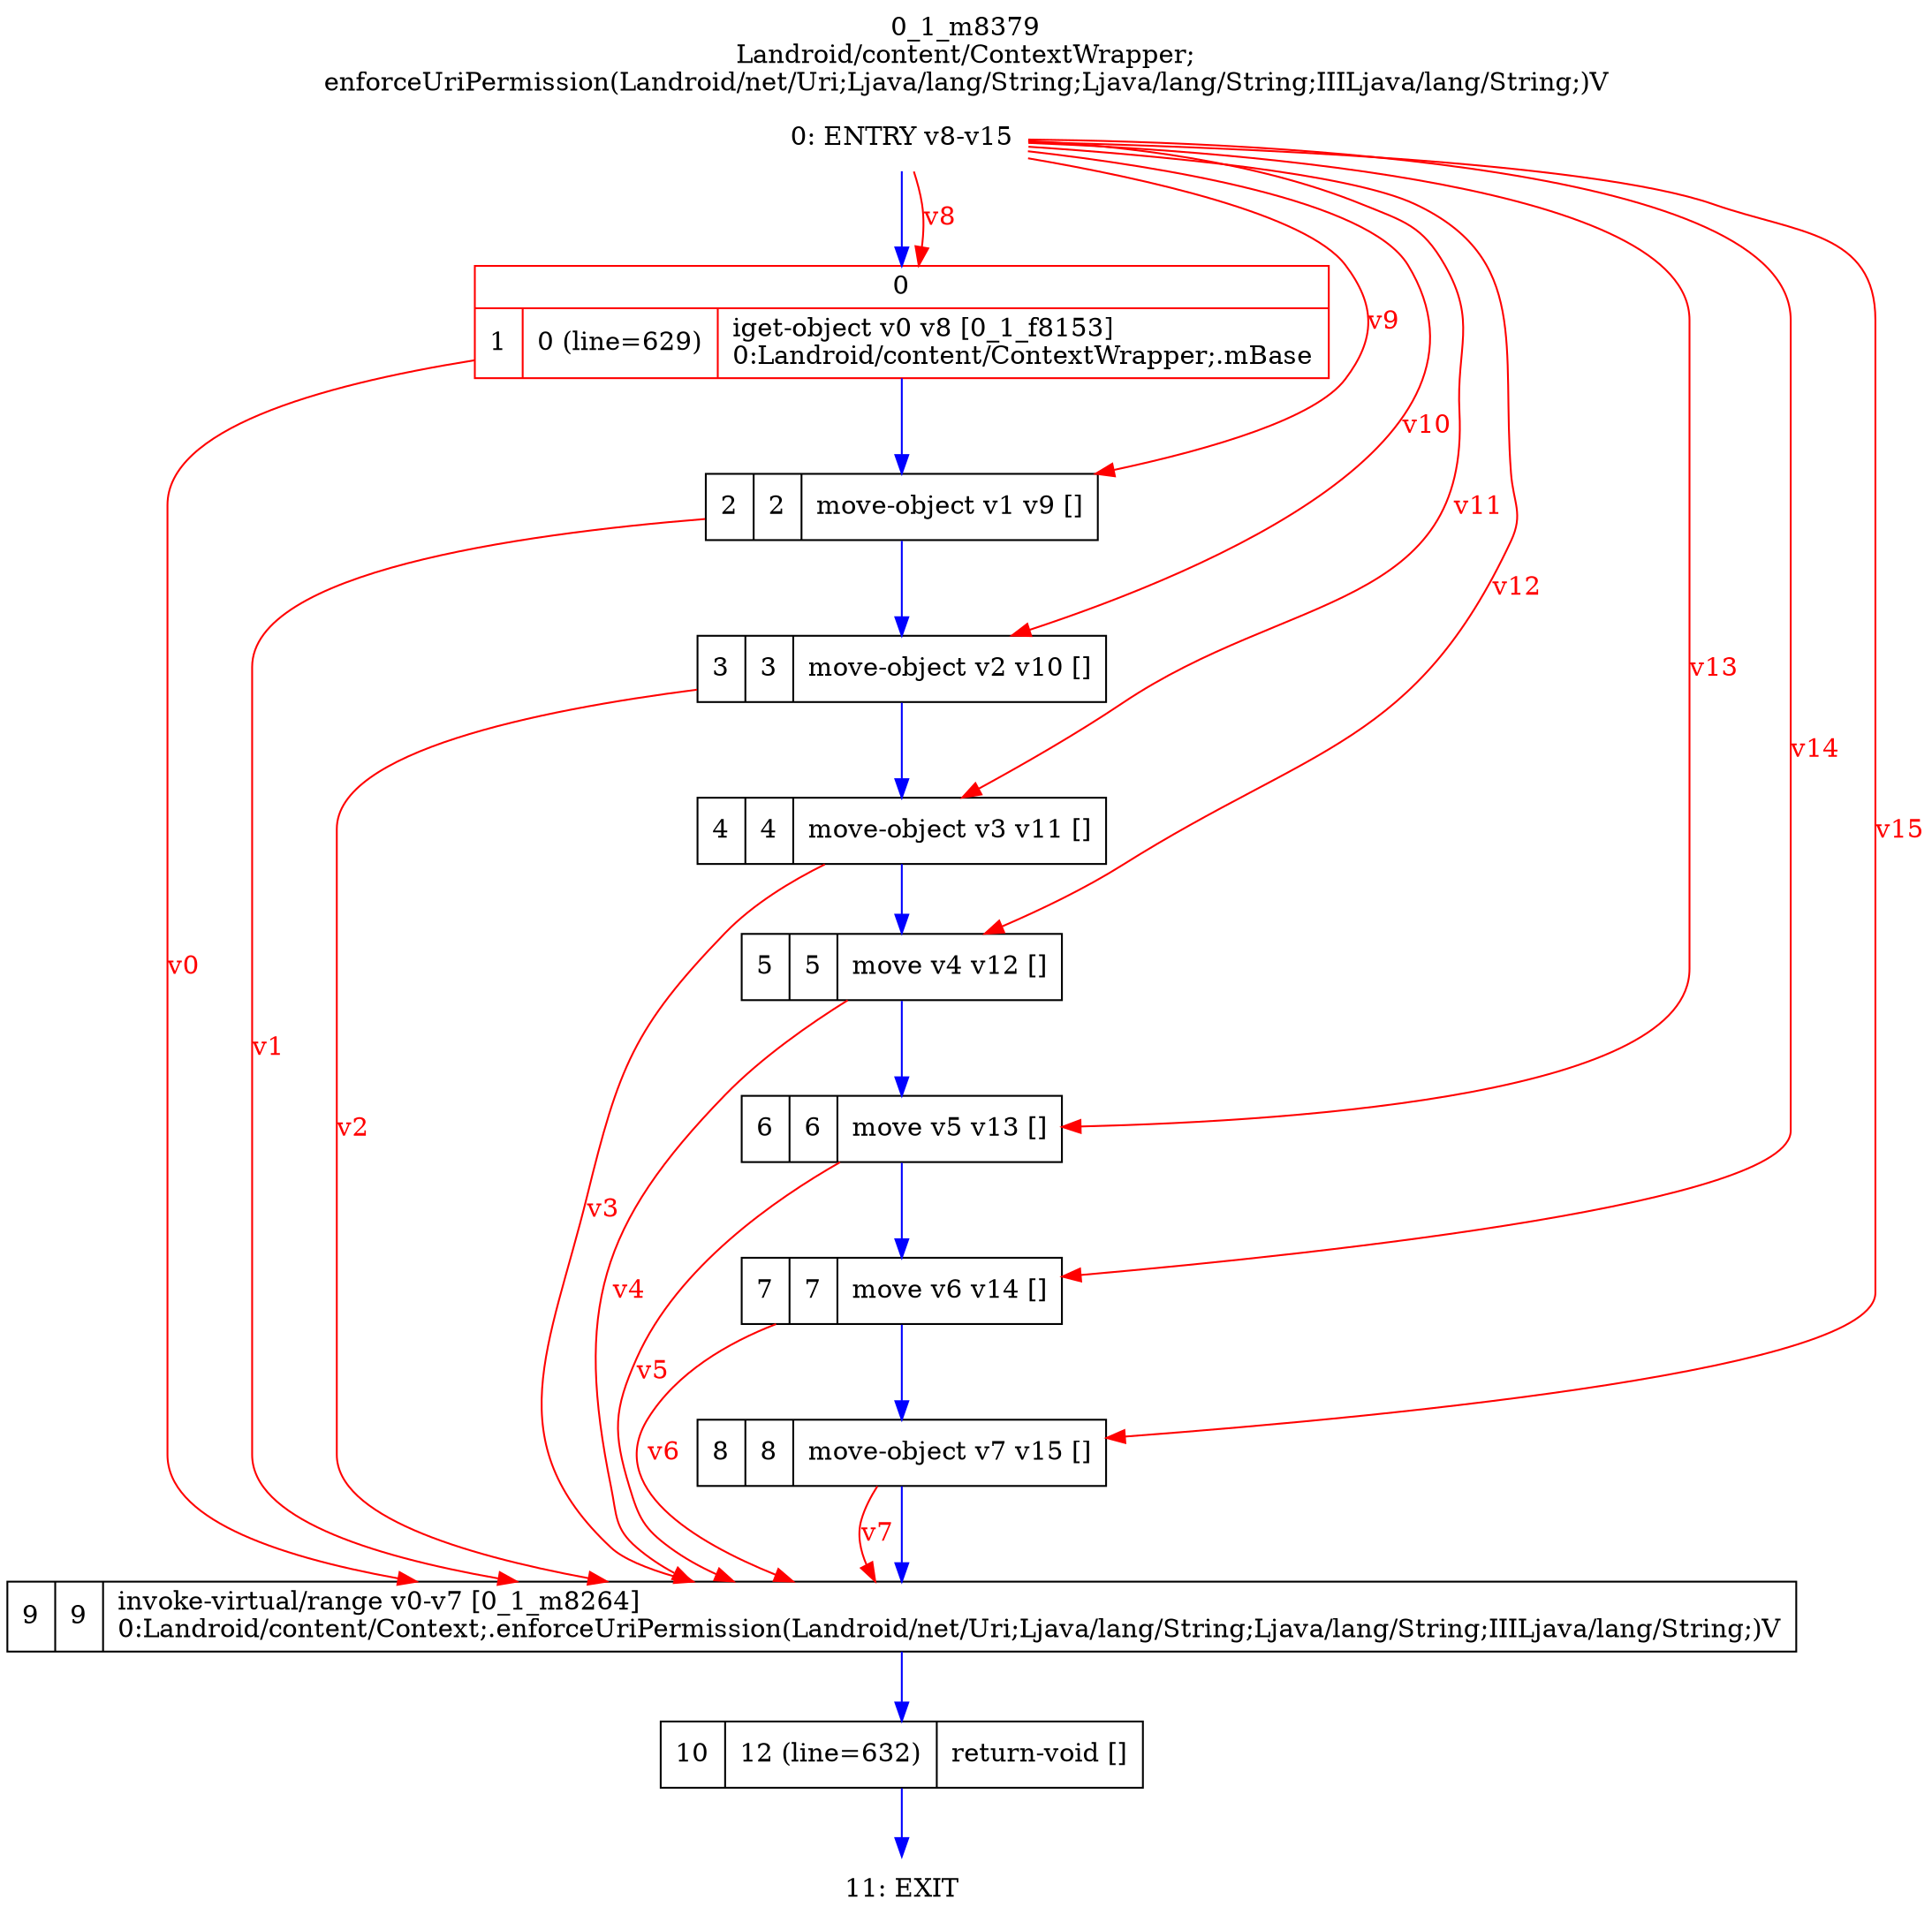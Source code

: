digraph G {
rankdir=UD;
labelloc=t;
label="0_1_m8379\nLandroid/content/ContextWrapper;
enforceUriPermission(Landroid/net/Uri;Ljava/lang/String;Ljava/lang/String;IIILjava/lang/String;)V";
0[label="0: ENTRY v8-v15",shape=plaintext];
1[label="{0|{1|0 (line=629)|iget-object v0 v8 [0_1_f8153]\l0:Landroid/content/ContextWrapper;.mBase\l}}",shape=record, color=red];
2[label="2|2|move-object v1 v9 []\l",shape=record];
3[label="3|3|move-object v2 v10 []\l",shape=record];
4[label="4|4|move-object v3 v11 []\l",shape=record];
5[label="5|5|move v4 v12 []\l",shape=record];
6[label="6|6|move v5 v13 []\l",shape=record];
7[label="7|7|move v6 v14 []\l",shape=record];
8[label="8|8|move-object v7 v15 []\l",shape=record];
9[label="9|9|invoke-virtual/range v0-v7 [0_1_m8264]\l0:Landroid/content/Context;.enforceUriPermission(Landroid/net/Uri;Ljava/lang/String;Ljava/lang/String;IIILjava/lang/String;)V\l",shape=record,URL="0_1_m8264.dot"];
10[label="10|12 (line=632)|return-void []\l",shape=record];
11[label="11: EXIT",shape=plaintext];
0->1 [color=blue, fontcolor=blue,weight=100, taillabel=""];
1->2 [color=blue, fontcolor=blue,weight=100, taillabel=""];
2->3 [color=blue, fontcolor=blue,weight=100, taillabel=""];
3->4 [color=blue, fontcolor=blue,weight=100, taillabel=""];
4->5 [color=blue, fontcolor=blue,weight=100, taillabel=""];
5->6 [color=blue, fontcolor=blue,weight=100, taillabel=""];
6->7 [color=blue, fontcolor=blue,weight=100, taillabel=""];
7->8 [color=blue, fontcolor=blue,weight=100, taillabel=""];
8->9 [color=blue, fontcolor=blue,weight=100, taillabel=""];
9->10 [color=blue, fontcolor=blue,weight=100, taillabel=""];
10->11 [color=blue, fontcolor=blue,weight=100, taillabel=""];
0->1 [color=red, fontcolor=red, label="v8"];
0->2 [color=red, fontcolor=red, label="v9"];
0->3 [color=red, fontcolor=red, label="v10"];
0->4 [color=red, fontcolor=red, label="v11"];
0->5 [color=red, fontcolor=red, label="v12"];
0->6 [color=red, fontcolor=red, label="v13"];
0->7 [color=red, fontcolor=red, label="v14"];
0->8 [color=red, fontcolor=red, label="v15"];
1->9 [color=red, fontcolor=red, label="v0"];
2->9 [color=red, fontcolor=red, label="v1"];
3->9 [color=red, fontcolor=red, label="v2"];
4->9 [color=red, fontcolor=red, label="v3"];
5->9 [color=red, fontcolor=red, label="v4"];
6->9 [color=red, fontcolor=red, label="v5"];
7->9 [color=red, fontcolor=red, label="v6"];
8->9 [color=red, fontcolor=red, label="v7"];
}
